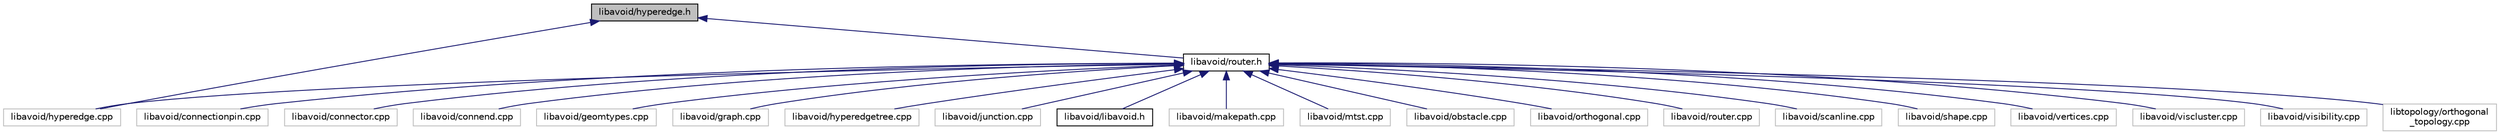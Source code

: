 digraph "libavoid/hyperedge.h"
{
  edge [fontname="Helvetica",fontsize="10",labelfontname="Helvetica",labelfontsize="10"];
  node [fontname="Helvetica",fontsize="10",shape=record];
  Node1 [label="libavoid/hyperedge.h",height=0.2,width=0.4,color="black", fillcolor="grey75", style="filled" fontcolor="black"];
  Node1 -> Node2 [dir="back",color="midnightblue",fontsize="10",style="solid",fontname="Helvetica"];
  Node2 [label="libavoid/router.h",height=0.2,width=0.4,color="black", fillcolor="white", style="filled",URL="$router_8h.html",tooltip="Contains the interface for the Router class."];
  Node2 -> Node3 [dir="back",color="midnightblue",fontsize="10",style="solid",fontname="Helvetica"];
  Node3 [label="libavoid/connectionpin.cpp",height=0.2,width=0.4,color="grey75", fillcolor="white", style="filled"];
  Node2 -> Node4 [dir="back",color="midnightblue",fontsize="10",style="solid",fontname="Helvetica"];
  Node4 [label="libavoid/connector.cpp",height=0.2,width=0.4,color="grey75", fillcolor="white", style="filled"];
  Node2 -> Node5 [dir="back",color="midnightblue",fontsize="10",style="solid",fontname="Helvetica"];
  Node5 [label="libavoid/connend.cpp",height=0.2,width=0.4,color="grey75", fillcolor="white", style="filled"];
  Node2 -> Node6 [dir="back",color="midnightblue",fontsize="10",style="solid",fontname="Helvetica"];
  Node6 [label="libavoid/geomtypes.cpp",height=0.2,width=0.4,color="grey75", fillcolor="white", style="filled"];
  Node2 -> Node7 [dir="back",color="midnightblue",fontsize="10",style="solid",fontname="Helvetica"];
  Node7 [label="libavoid/graph.cpp",height=0.2,width=0.4,color="grey75", fillcolor="white", style="filled"];
  Node2 -> Node8 [dir="back",color="midnightblue",fontsize="10",style="solid",fontname="Helvetica"];
  Node8 [label="libavoid/hyperedge.cpp",height=0.2,width=0.4,color="grey75", fillcolor="white", style="filled"];
  Node2 -> Node9 [dir="back",color="midnightblue",fontsize="10",style="solid",fontname="Helvetica"];
  Node9 [label="libavoid/hyperedgetree.cpp",height=0.2,width=0.4,color="grey75", fillcolor="white", style="filled"];
  Node2 -> Node10 [dir="back",color="midnightblue",fontsize="10",style="solid",fontname="Helvetica"];
  Node10 [label="libavoid/junction.cpp",height=0.2,width=0.4,color="grey75", fillcolor="white", style="filled"];
  Node2 -> Node11 [dir="back",color="midnightblue",fontsize="10",style="solid",fontname="Helvetica"];
  Node11 [label="libavoid/libavoid.h",height=0.2,width=0.4,color="black", fillcolor="white", style="filled",URL="$libavoid_8h.html",tooltip="Standard libavoid include file which includes all libavoid header files."];
  Node2 -> Node12 [dir="back",color="midnightblue",fontsize="10",style="solid",fontname="Helvetica"];
  Node12 [label="libavoid/makepath.cpp",height=0.2,width=0.4,color="grey75", fillcolor="white", style="filled"];
  Node2 -> Node13 [dir="back",color="midnightblue",fontsize="10",style="solid",fontname="Helvetica"];
  Node13 [label="libavoid/mtst.cpp",height=0.2,width=0.4,color="grey75", fillcolor="white", style="filled"];
  Node2 -> Node14 [dir="back",color="midnightblue",fontsize="10",style="solid",fontname="Helvetica"];
  Node14 [label="libavoid/obstacle.cpp",height=0.2,width=0.4,color="grey75", fillcolor="white", style="filled"];
  Node2 -> Node15 [dir="back",color="midnightblue",fontsize="10",style="solid",fontname="Helvetica"];
  Node15 [label="libavoid/orthogonal.cpp",height=0.2,width=0.4,color="grey75", fillcolor="white", style="filled"];
  Node2 -> Node16 [dir="back",color="midnightblue",fontsize="10",style="solid",fontname="Helvetica"];
  Node16 [label="libavoid/router.cpp",height=0.2,width=0.4,color="grey75", fillcolor="white", style="filled"];
  Node2 -> Node17 [dir="back",color="midnightblue",fontsize="10",style="solid",fontname="Helvetica"];
  Node17 [label="libavoid/scanline.cpp",height=0.2,width=0.4,color="grey75", fillcolor="white", style="filled"];
  Node2 -> Node18 [dir="back",color="midnightblue",fontsize="10",style="solid",fontname="Helvetica"];
  Node18 [label="libavoid/shape.cpp",height=0.2,width=0.4,color="grey75", fillcolor="white", style="filled"];
  Node2 -> Node19 [dir="back",color="midnightblue",fontsize="10",style="solid",fontname="Helvetica"];
  Node19 [label="libavoid/vertices.cpp",height=0.2,width=0.4,color="grey75", fillcolor="white", style="filled"];
  Node2 -> Node20 [dir="back",color="midnightblue",fontsize="10",style="solid",fontname="Helvetica"];
  Node20 [label="libavoid/viscluster.cpp",height=0.2,width=0.4,color="grey75", fillcolor="white", style="filled"];
  Node2 -> Node21 [dir="back",color="midnightblue",fontsize="10",style="solid",fontname="Helvetica"];
  Node21 [label="libavoid/visibility.cpp",height=0.2,width=0.4,color="grey75", fillcolor="white", style="filled"];
  Node2 -> Node22 [dir="back",color="midnightblue",fontsize="10",style="solid",fontname="Helvetica"];
  Node22 [label="libtopology/orthogonal\l_topology.cpp",height=0.2,width=0.4,color="grey75", fillcolor="white", style="filled"];
  Node1 -> Node8 [dir="back",color="midnightblue",fontsize="10",style="solid",fontname="Helvetica"];
}
